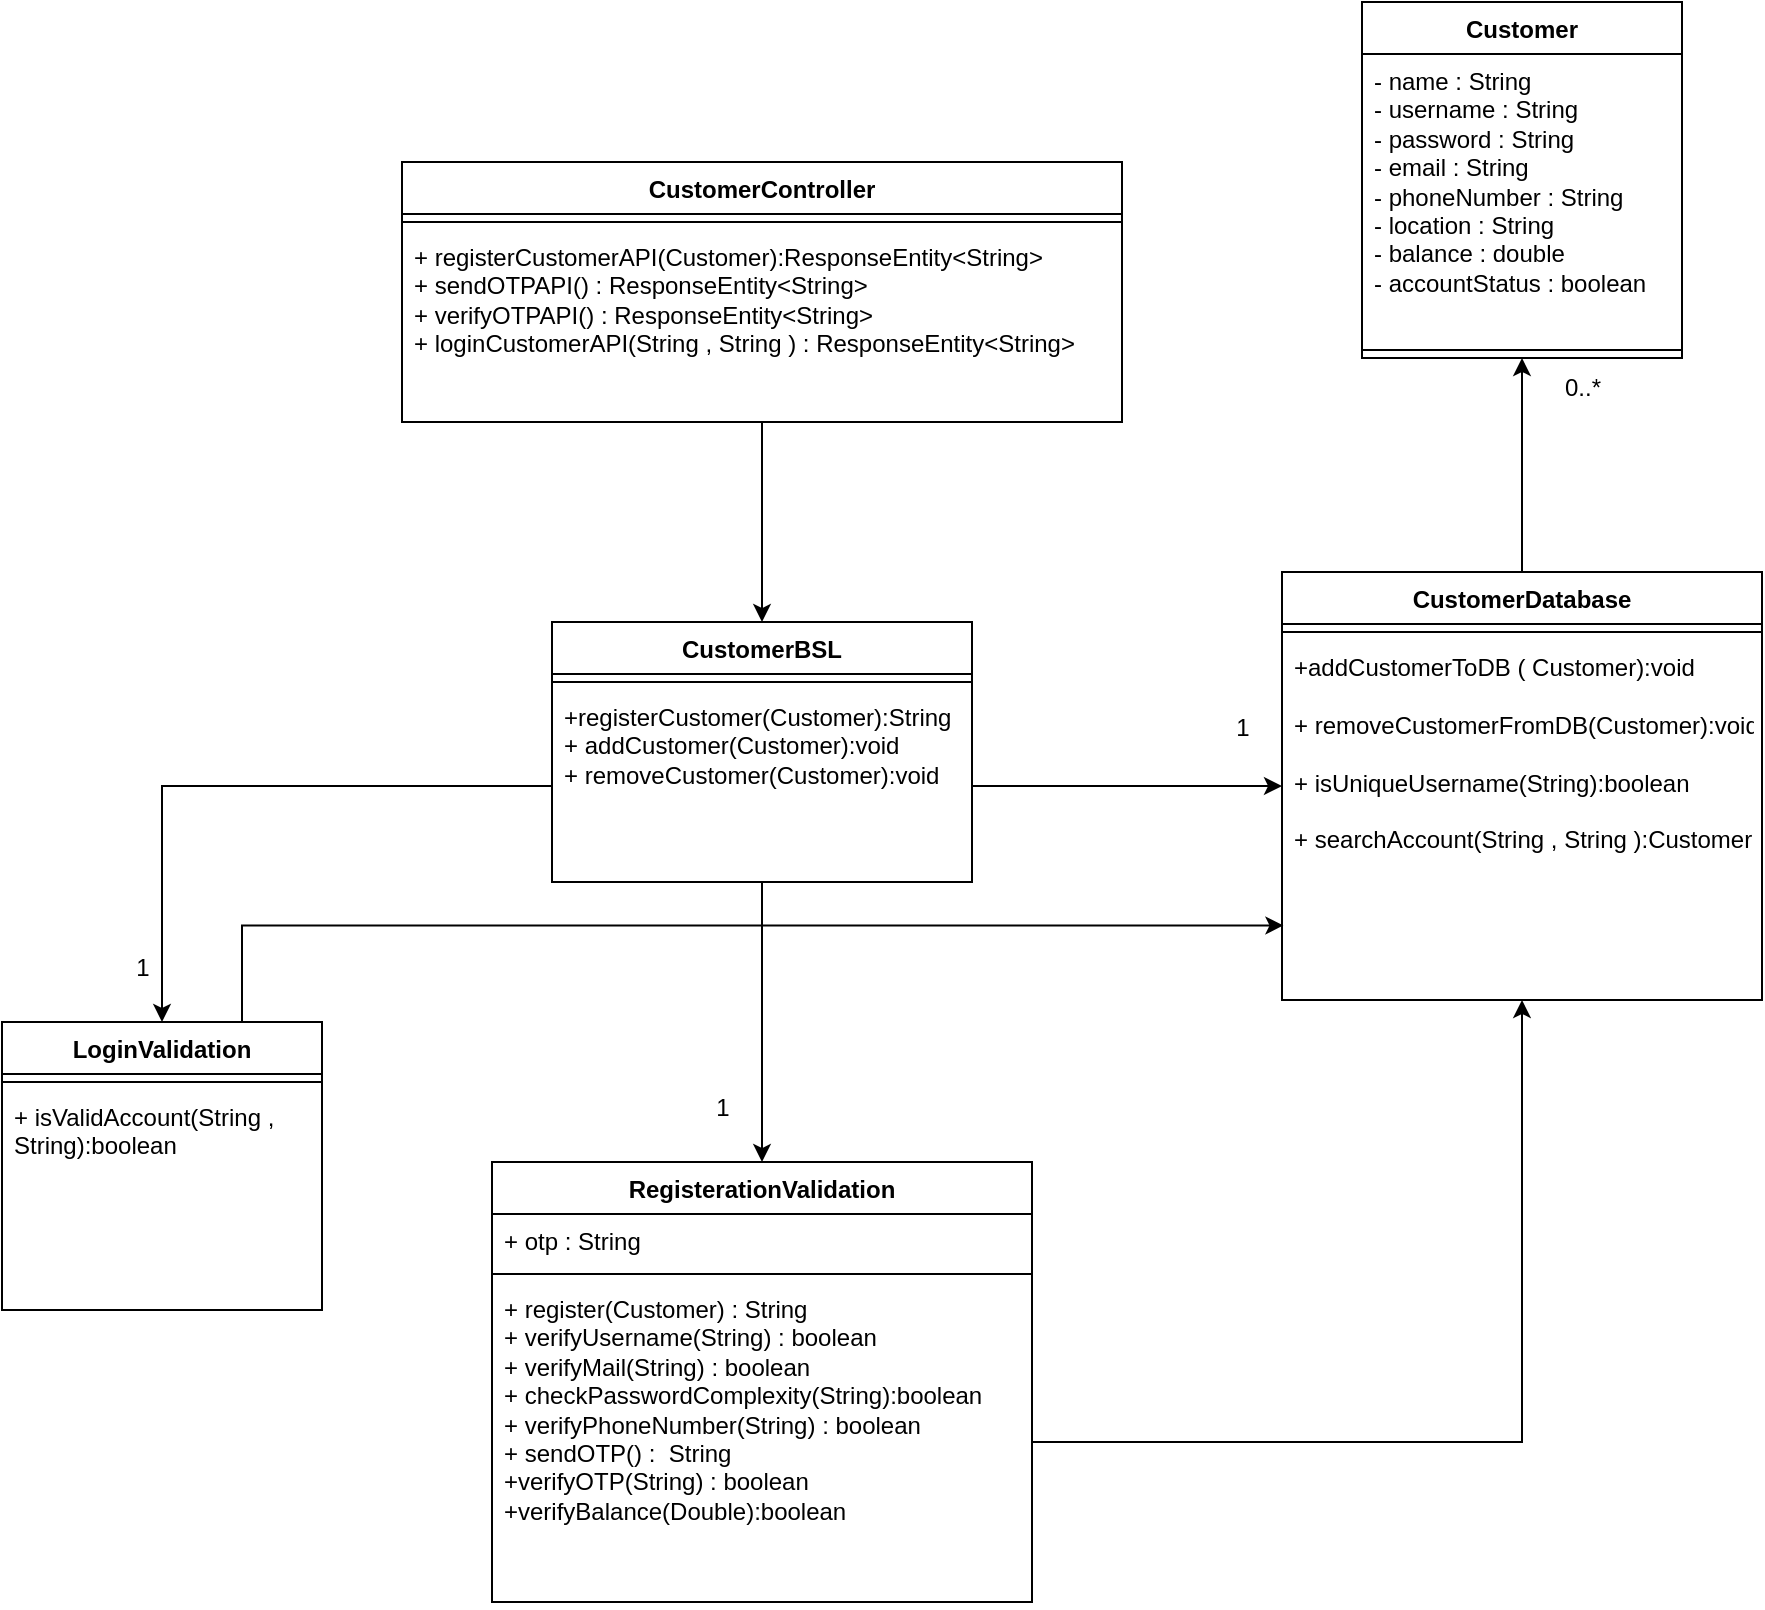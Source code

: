 <mxfile version="22.1.16" type="github">
  <diagram id="C5RBs43oDa-KdzZeNtuy" name="Page-1">
    <mxGraphModel dx="1073" dy="2002" grid="1" gridSize="10" guides="1" tooltips="1" connect="1" arrows="1" fold="1" page="1" pageScale="1" pageWidth="827" pageHeight="1169" math="0" shadow="0">
      <root>
        <mxCell id="WIyWlLk6GJQsqaUBKTNV-0" />
        <mxCell id="WIyWlLk6GJQsqaUBKTNV-1" parent="WIyWlLk6GJQsqaUBKTNV-0" />
        <mxCell id="F8OqzFuxqlwvB6Xrlc_Q-0" value="Customer" style="swimlane;fontStyle=1;align=center;verticalAlign=top;childLayout=stackLayout;horizontal=1;startSize=26;horizontalStack=0;resizeParent=1;resizeParentMax=0;resizeLast=0;collapsible=1;marginBottom=0;whiteSpace=wrap;html=1;" vertex="1" parent="WIyWlLk6GJQsqaUBKTNV-1">
          <mxGeometry x="800" y="-100" width="160" height="178" as="geometry" />
        </mxCell>
        <mxCell id="F8OqzFuxqlwvB6Xrlc_Q-1" value="- name : String&lt;br&gt;- username : String&lt;br&gt;- password : String&lt;br&gt;- email : String&lt;br&gt;- phoneNumber : String&lt;br&gt;- location : String&lt;br&gt;- balance : double&lt;br&gt;- accountStatus : boolean" style="text;strokeColor=none;fillColor=none;align=left;verticalAlign=top;spacingLeft=4;spacingRight=4;overflow=hidden;rotatable=0;points=[[0,0.5],[1,0.5]];portConstraint=eastwest;whiteSpace=wrap;html=1;" vertex="1" parent="F8OqzFuxqlwvB6Xrlc_Q-0">
          <mxGeometry y="26" width="160" height="144" as="geometry" />
        </mxCell>
        <mxCell id="F8OqzFuxqlwvB6Xrlc_Q-2" value="" style="line;strokeWidth=1;fillColor=none;align=left;verticalAlign=middle;spacingTop=-1;spacingLeft=3;spacingRight=3;rotatable=0;labelPosition=right;points=[];portConstraint=eastwest;strokeColor=inherit;" vertex="1" parent="F8OqzFuxqlwvB6Xrlc_Q-0">
          <mxGeometry y="170" width="160" height="8" as="geometry" />
        </mxCell>
        <mxCell id="F8OqzFuxqlwvB6Xrlc_Q-33" style="edgeStyle=orthogonalEdgeStyle;rounded=0;orthogonalLoop=1;jettySize=auto;html=1;entryX=0.5;entryY=0;entryDx=0;entryDy=0;" edge="1" parent="WIyWlLk6GJQsqaUBKTNV-1" source="F8OqzFuxqlwvB6Xrlc_Q-4" target="F8OqzFuxqlwvB6Xrlc_Q-24">
          <mxGeometry relative="1" as="geometry" />
        </mxCell>
        <mxCell id="F8OqzFuxqlwvB6Xrlc_Q-4" value="CustomerBSL" style="swimlane;fontStyle=1;align=center;verticalAlign=top;childLayout=stackLayout;horizontal=1;startSize=26;horizontalStack=0;resizeParent=1;resizeParentMax=0;resizeLast=0;collapsible=1;marginBottom=0;whiteSpace=wrap;html=1;" vertex="1" parent="WIyWlLk6GJQsqaUBKTNV-1">
          <mxGeometry x="395" y="210" width="210" height="130" as="geometry" />
        </mxCell>
        <mxCell id="F8OqzFuxqlwvB6Xrlc_Q-6" value="" style="line;strokeWidth=1;fillColor=none;align=left;verticalAlign=middle;spacingTop=-1;spacingLeft=3;spacingRight=3;rotatable=0;labelPosition=right;points=[];portConstraint=eastwest;strokeColor=inherit;" vertex="1" parent="F8OqzFuxqlwvB6Xrlc_Q-4">
          <mxGeometry y="26" width="210" height="8" as="geometry" />
        </mxCell>
        <mxCell id="F8OqzFuxqlwvB6Xrlc_Q-7" value="+registerCustomer(Customer):String&lt;br&gt;+ addCustomer(Customer):void&lt;br&gt;+ removeCustomer(Customer):void&lt;br&gt;" style="text;strokeColor=none;fillColor=none;align=left;verticalAlign=top;spacingLeft=4;spacingRight=4;overflow=hidden;rotatable=0;points=[[0,0.5],[1,0.5]];portConstraint=eastwest;whiteSpace=wrap;html=1;" vertex="1" parent="F8OqzFuxqlwvB6Xrlc_Q-4">
          <mxGeometry y="34" width="210" height="96" as="geometry" />
        </mxCell>
        <mxCell id="F8OqzFuxqlwvB6Xrlc_Q-31" style="edgeStyle=orthogonalEdgeStyle;rounded=0;orthogonalLoop=1;jettySize=auto;html=1;entryX=0.5;entryY=0;entryDx=0;entryDy=0;" edge="1" parent="WIyWlLk6GJQsqaUBKTNV-1" source="F8OqzFuxqlwvB6Xrlc_Q-8" target="F8OqzFuxqlwvB6Xrlc_Q-4">
          <mxGeometry relative="1" as="geometry" />
        </mxCell>
        <mxCell id="F8OqzFuxqlwvB6Xrlc_Q-8" value="CustomerController" style="swimlane;fontStyle=1;align=center;verticalAlign=top;childLayout=stackLayout;horizontal=1;startSize=26;horizontalStack=0;resizeParent=1;resizeParentMax=0;resizeLast=0;collapsible=1;marginBottom=0;whiteSpace=wrap;html=1;" vertex="1" parent="WIyWlLk6GJQsqaUBKTNV-1">
          <mxGeometry x="320" y="-20" width="360" height="130" as="geometry" />
        </mxCell>
        <mxCell id="F8OqzFuxqlwvB6Xrlc_Q-10" value="" style="line;strokeWidth=1;fillColor=none;align=left;verticalAlign=middle;spacingTop=-1;spacingLeft=3;spacingRight=3;rotatable=0;labelPosition=right;points=[];portConstraint=eastwest;strokeColor=inherit;" vertex="1" parent="F8OqzFuxqlwvB6Xrlc_Q-8">
          <mxGeometry y="26" width="360" height="8" as="geometry" />
        </mxCell>
        <mxCell id="F8OqzFuxqlwvB6Xrlc_Q-11" value="+ registerCustomerAPI(Customer):ResponseEntity&amp;lt;String&amp;gt;&lt;br&gt;+ sendOTPAPI() : ResponseEntity&amp;lt;String&amp;gt;&lt;br&gt;+ verifyOTPAPI() :&amp;nbsp;ResponseEntity&amp;lt;String&amp;gt;&lt;br&gt;+ loginCustomerAPI(String , String ) :&amp;nbsp;ResponseEntity&amp;lt;String&amp;gt;" style="text;strokeColor=none;fillColor=none;align=left;verticalAlign=top;spacingLeft=4;spacingRight=4;overflow=hidden;rotatable=0;points=[[0,0.5],[1,0.5]];portConstraint=eastwest;whiteSpace=wrap;html=1;" vertex="1" parent="F8OqzFuxqlwvB6Xrlc_Q-8">
          <mxGeometry y="34" width="360" height="96" as="geometry" />
        </mxCell>
        <mxCell id="F8OqzFuxqlwvB6Xrlc_Q-41" style="edgeStyle=orthogonalEdgeStyle;rounded=0;orthogonalLoop=1;jettySize=auto;html=1;entryX=0.5;entryY=1;entryDx=0;entryDy=0;" edge="1" parent="WIyWlLk6GJQsqaUBKTNV-1" source="F8OqzFuxqlwvB6Xrlc_Q-16" target="F8OqzFuxqlwvB6Xrlc_Q-0">
          <mxGeometry relative="1" as="geometry" />
        </mxCell>
        <mxCell id="F8OqzFuxqlwvB6Xrlc_Q-16" value="CustomerDatabase" style="swimlane;fontStyle=1;align=center;verticalAlign=top;childLayout=stackLayout;horizontal=1;startSize=26;horizontalStack=0;resizeParent=1;resizeParentMax=0;resizeLast=0;collapsible=1;marginBottom=0;whiteSpace=wrap;html=1;" vertex="1" parent="WIyWlLk6GJQsqaUBKTNV-1">
          <mxGeometry x="760" y="185" width="240" height="214" as="geometry" />
        </mxCell>
        <mxCell id="F8OqzFuxqlwvB6Xrlc_Q-18" value="" style="line;strokeWidth=1;fillColor=none;align=left;verticalAlign=middle;spacingTop=-1;spacingLeft=3;spacingRight=3;rotatable=0;labelPosition=right;points=[];portConstraint=eastwest;strokeColor=inherit;" vertex="1" parent="F8OqzFuxqlwvB6Xrlc_Q-16">
          <mxGeometry y="26" width="240" height="8" as="geometry" />
        </mxCell>
        <mxCell id="F8OqzFuxqlwvB6Xrlc_Q-19" value="+addCustomerToDB ( Customer):void&lt;br&gt;&lt;br&gt;+&amp;nbsp;removeCustomerFromDB(Customer):void&lt;br&gt;&lt;br&gt;+ isUniqueUsername(String):boolean&lt;br&gt;&lt;br&gt;+ searchAccount(String , String ):Customer" style="text;strokeColor=none;fillColor=none;align=left;verticalAlign=top;spacingLeft=4;spacingRight=4;overflow=hidden;rotatable=0;points=[[0,0.5],[1,0.5]];portConstraint=eastwest;whiteSpace=wrap;html=1;" vertex="1" parent="F8OqzFuxqlwvB6Xrlc_Q-16">
          <mxGeometry y="34" width="240" height="180" as="geometry" />
        </mxCell>
        <mxCell id="F8OqzFuxqlwvB6Xrlc_Q-20" value="LoginValidation" style="swimlane;fontStyle=1;align=center;verticalAlign=top;childLayout=stackLayout;horizontal=1;startSize=26;horizontalStack=0;resizeParent=1;resizeParentMax=0;resizeLast=0;collapsible=1;marginBottom=0;whiteSpace=wrap;html=1;" vertex="1" parent="WIyWlLk6GJQsqaUBKTNV-1">
          <mxGeometry x="120" y="410" width="160" height="144" as="geometry" />
        </mxCell>
        <mxCell id="F8OqzFuxqlwvB6Xrlc_Q-22" value="" style="line;strokeWidth=1;fillColor=none;align=left;verticalAlign=middle;spacingTop=-1;spacingLeft=3;spacingRight=3;rotatable=0;labelPosition=right;points=[];portConstraint=eastwest;strokeColor=inherit;" vertex="1" parent="F8OqzFuxqlwvB6Xrlc_Q-20">
          <mxGeometry y="26" width="160" height="8" as="geometry" />
        </mxCell>
        <mxCell id="F8OqzFuxqlwvB6Xrlc_Q-23" value="+ isValidAccount(String , String):boolean" style="text;strokeColor=none;fillColor=none;align=left;verticalAlign=top;spacingLeft=4;spacingRight=4;overflow=hidden;rotatable=0;points=[[0,0.5],[1,0.5]];portConstraint=eastwest;whiteSpace=wrap;html=1;" vertex="1" parent="F8OqzFuxqlwvB6Xrlc_Q-20">
          <mxGeometry y="34" width="160" height="110" as="geometry" />
        </mxCell>
        <mxCell id="F8OqzFuxqlwvB6Xrlc_Q-36" style="edgeStyle=orthogonalEdgeStyle;rounded=0;orthogonalLoop=1;jettySize=auto;html=1;exitX=1;exitY=0.5;exitDx=0;exitDy=0;" edge="1" parent="F8OqzFuxqlwvB6Xrlc_Q-20" source="F8OqzFuxqlwvB6Xrlc_Q-23" target="F8OqzFuxqlwvB6Xrlc_Q-23">
          <mxGeometry relative="1" as="geometry" />
        </mxCell>
        <mxCell id="F8OqzFuxqlwvB6Xrlc_Q-24" value="RegisterationValidation" style="swimlane;fontStyle=1;align=center;verticalAlign=top;childLayout=stackLayout;horizontal=1;startSize=26;horizontalStack=0;resizeParent=1;resizeParentMax=0;resizeLast=0;collapsible=1;marginBottom=0;whiteSpace=wrap;html=1;" vertex="1" parent="WIyWlLk6GJQsqaUBKTNV-1">
          <mxGeometry x="365" y="480" width="270" height="220" as="geometry" />
        </mxCell>
        <mxCell id="F8OqzFuxqlwvB6Xrlc_Q-25" value="+ otp : String" style="text;strokeColor=none;fillColor=none;align=left;verticalAlign=top;spacingLeft=4;spacingRight=4;overflow=hidden;rotatable=0;points=[[0,0.5],[1,0.5]];portConstraint=eastwest;whiteSpace=wrap;html=1;" vertex="1" parent="F8OqzFuxqlwvB6Xrlc_Q-24">
          <mxGeometry y="26" width="270" height="26" as="geometry" />
        </mxCell>
        <mxCell id="F8OqzFuxqlwvB6Xrlc_Q-26" value="" style="line;strokeWidth=1;fillColor=none;align=left;verticalAlign=middle;spacingTop=-1;spacingLeft=3;spacingRight=3;rotatable=0;labelPosition=right;points=[];portConstraint=eastwest;strokeColor=inherit;" vertex="1" parent="F8OqzFuxqlwvB6Xrlc_Q-24">
          <mxGeometry y="52" width="270" height="8" as="geometry" />
        </mxCell>
        <mxCell id="F8OqzFuxqlwvB6Xrlc_Q-27" value="+ register(Customer) : String&lt;br&gt;+ verifyUsername(String) : boolean&lt;br&gt;+ verifyMail(String) : boolean&lt;br&gt;+ checkPasswordComplexity(String):boolean&lt;br&gt;+ verifyPhoneNumber(String) : boolean&lt;br&gt;+ sendOTP() :&amp;nbsp; String&lt;br&gt;+verifyOTP(String) : boolean&lt;br&gt;+verifyBalance(Double):boolean&lt;br&gt;&lt;br&gt;" style="text;strokeColor=none;fillColor=none;align=left;verticalAlign=top;spacingLeft=4;spacingRight=4;overflow=hidden;rotatable=0;points=[[0,0.5],[1,0.5]];portConstraint=eastwest;whiteSpace=wrap;html=1;" vertex="1" parent="F8OqzFuxqlwvB6Xrlc_Q-24">
          <mxGeometry y="60" width="270" height="160" as="geometry" />
        </mxCell>
        <mxCell id="F8OqzFuxqlwvB6Xrlc_Q-32" style="edgeStyle=orthogonalEdgeStyle;rounded=0;orthogonalLoop=1;jettySize=auto;html=1;entryX=0.5;entryY=0;entryDx=0;entryDy=0;" edge="1" parent="WIyWlLk6GJQsqaUBKTNV-1" source="F8OqzFuxqlwvB6Xrlc_Q-7" target="F8OqzFuxqlwvB6Xrlc_Q-20">
          <mxGeometry relative="1" as="geometry" />
        </mxCell>
        <mxCell id="F8OqzFuxqlwvB6Xrlc_Q-34" style="edgeStyle=orthogonalEdgeStyle;rounded=0;orthogonalLoop=1;jettySize=auto;html=1;exitX=1;exitY=0.5;exitDx=0;exitDy=0;" edge="1" parent="WIyWlLk6GJQsqaUBKTNV-1" source="F8OqzFuxqlwvB6Xrlc_Q-7" target="F8OqzFuxqlwvB6Xrlc_Q-16">
          <mxGeometry relative="1" as="geometry" />
        </mxCell>
        <mxCell id="F8OqzFuxqlwvB6Xrlc_Q-35" style="edgeStyle=orthogonalEdgeStyle;rounded=0;orthogonalLoop=1;jettySize=auto;html=1;entryX=0.5;entryY=1;entryDx=0;entryDy=0;" edge="1" parent="WIyWlLk6GJQsqaUBKTNV-1" source="F8OqzFuxqlwvB6Xrlc_Q-27" target="F8OqzFuxqlwvB6Xrlc_Q-16">
          <mxGeometry relative="1" as="geometry" />
        </mxCell>
        <mxCell id="F8OqzFuxqlwvB6Xrlc_Q-42" value="0..*" style="text;html=1;align=center;verticalAlign=middle;resizable=0;points=[];autosize=1;strokeColor=none;fillColor=none;" vertex="1" parent="WIyWlLk6GJQsqaUBKTNV-1">
          <mxGeometry x="890" y="78" width="40" height="30" as="geometry" />
        </mxCell>
        <mxCell id="F8OqzFuxqlwvB6Xrlc_Q-43" value="1" style="text;html=1;align=center;verticalAlign=middle;resizable=0;points=[];autosize=1;strokeColor=none;fillColor=none;" vertex="1" parent="WIyWlLk6GJQsqaUBKTNV-1">
          <mxGeometry x="725" y="248" width="30" height="30" as="geometry" />
        </mxCell>
        <mxCell id="F8OqzFuxqlwvB6Xrlc_Q-44" value="1" style="text;html=1;align=center;verticalAlign=middle;resizable=0;points=[];autosize=1;strokeColor=none;fillColor=none;" vertex="1" parent="WIyWlLk6GJQsqaUBKTNV-1">
          <mxGeometry x="465" y="438" width="30" height="30" as="geometry" />
        </mxCell>
        <mxCell id="F8OqzFuxqlwvB6Xrlc_Q-50" style="edgeStyle=orthogonalEdgeStyle;rounded=0;orthogonalLoop=1;jettySize=auto;html=1;exitX=0.75;exitY=0;exitDx=0;exitDy=0;entryX=0.003;entryY=0.793;entryDx=0;entryDy=0;entryPerimeter=0;" edge="1" parent="WIyWlLk6GJQsqaUBKTNV-1" source="F8OqzFuxqlwvB6Xrlc_Q-20" target="F8OqzFuxqlwvB6Xrlc_Q-19">
          <mxGeometry relative="1" as="geometry" />
        </mxCell>
        <mxCell id="F8OqzFuxqlwvB6Xrlc_Q-52" value="1" style="text;html=1;align=center;verticalAlign=middle;resizable=0;points=[];autosize=1;strokeColor=none;fillColor=none;" vertex="1" parent="WIyWlLk6GJQsqaUBKTNV-1">
          <mxGeometry x="175" y="368" width="30" height="30" as="geometry" />
        </mxCell>
      </root>
    </mxGraphModel>
  </diagram>
</mxfile>
